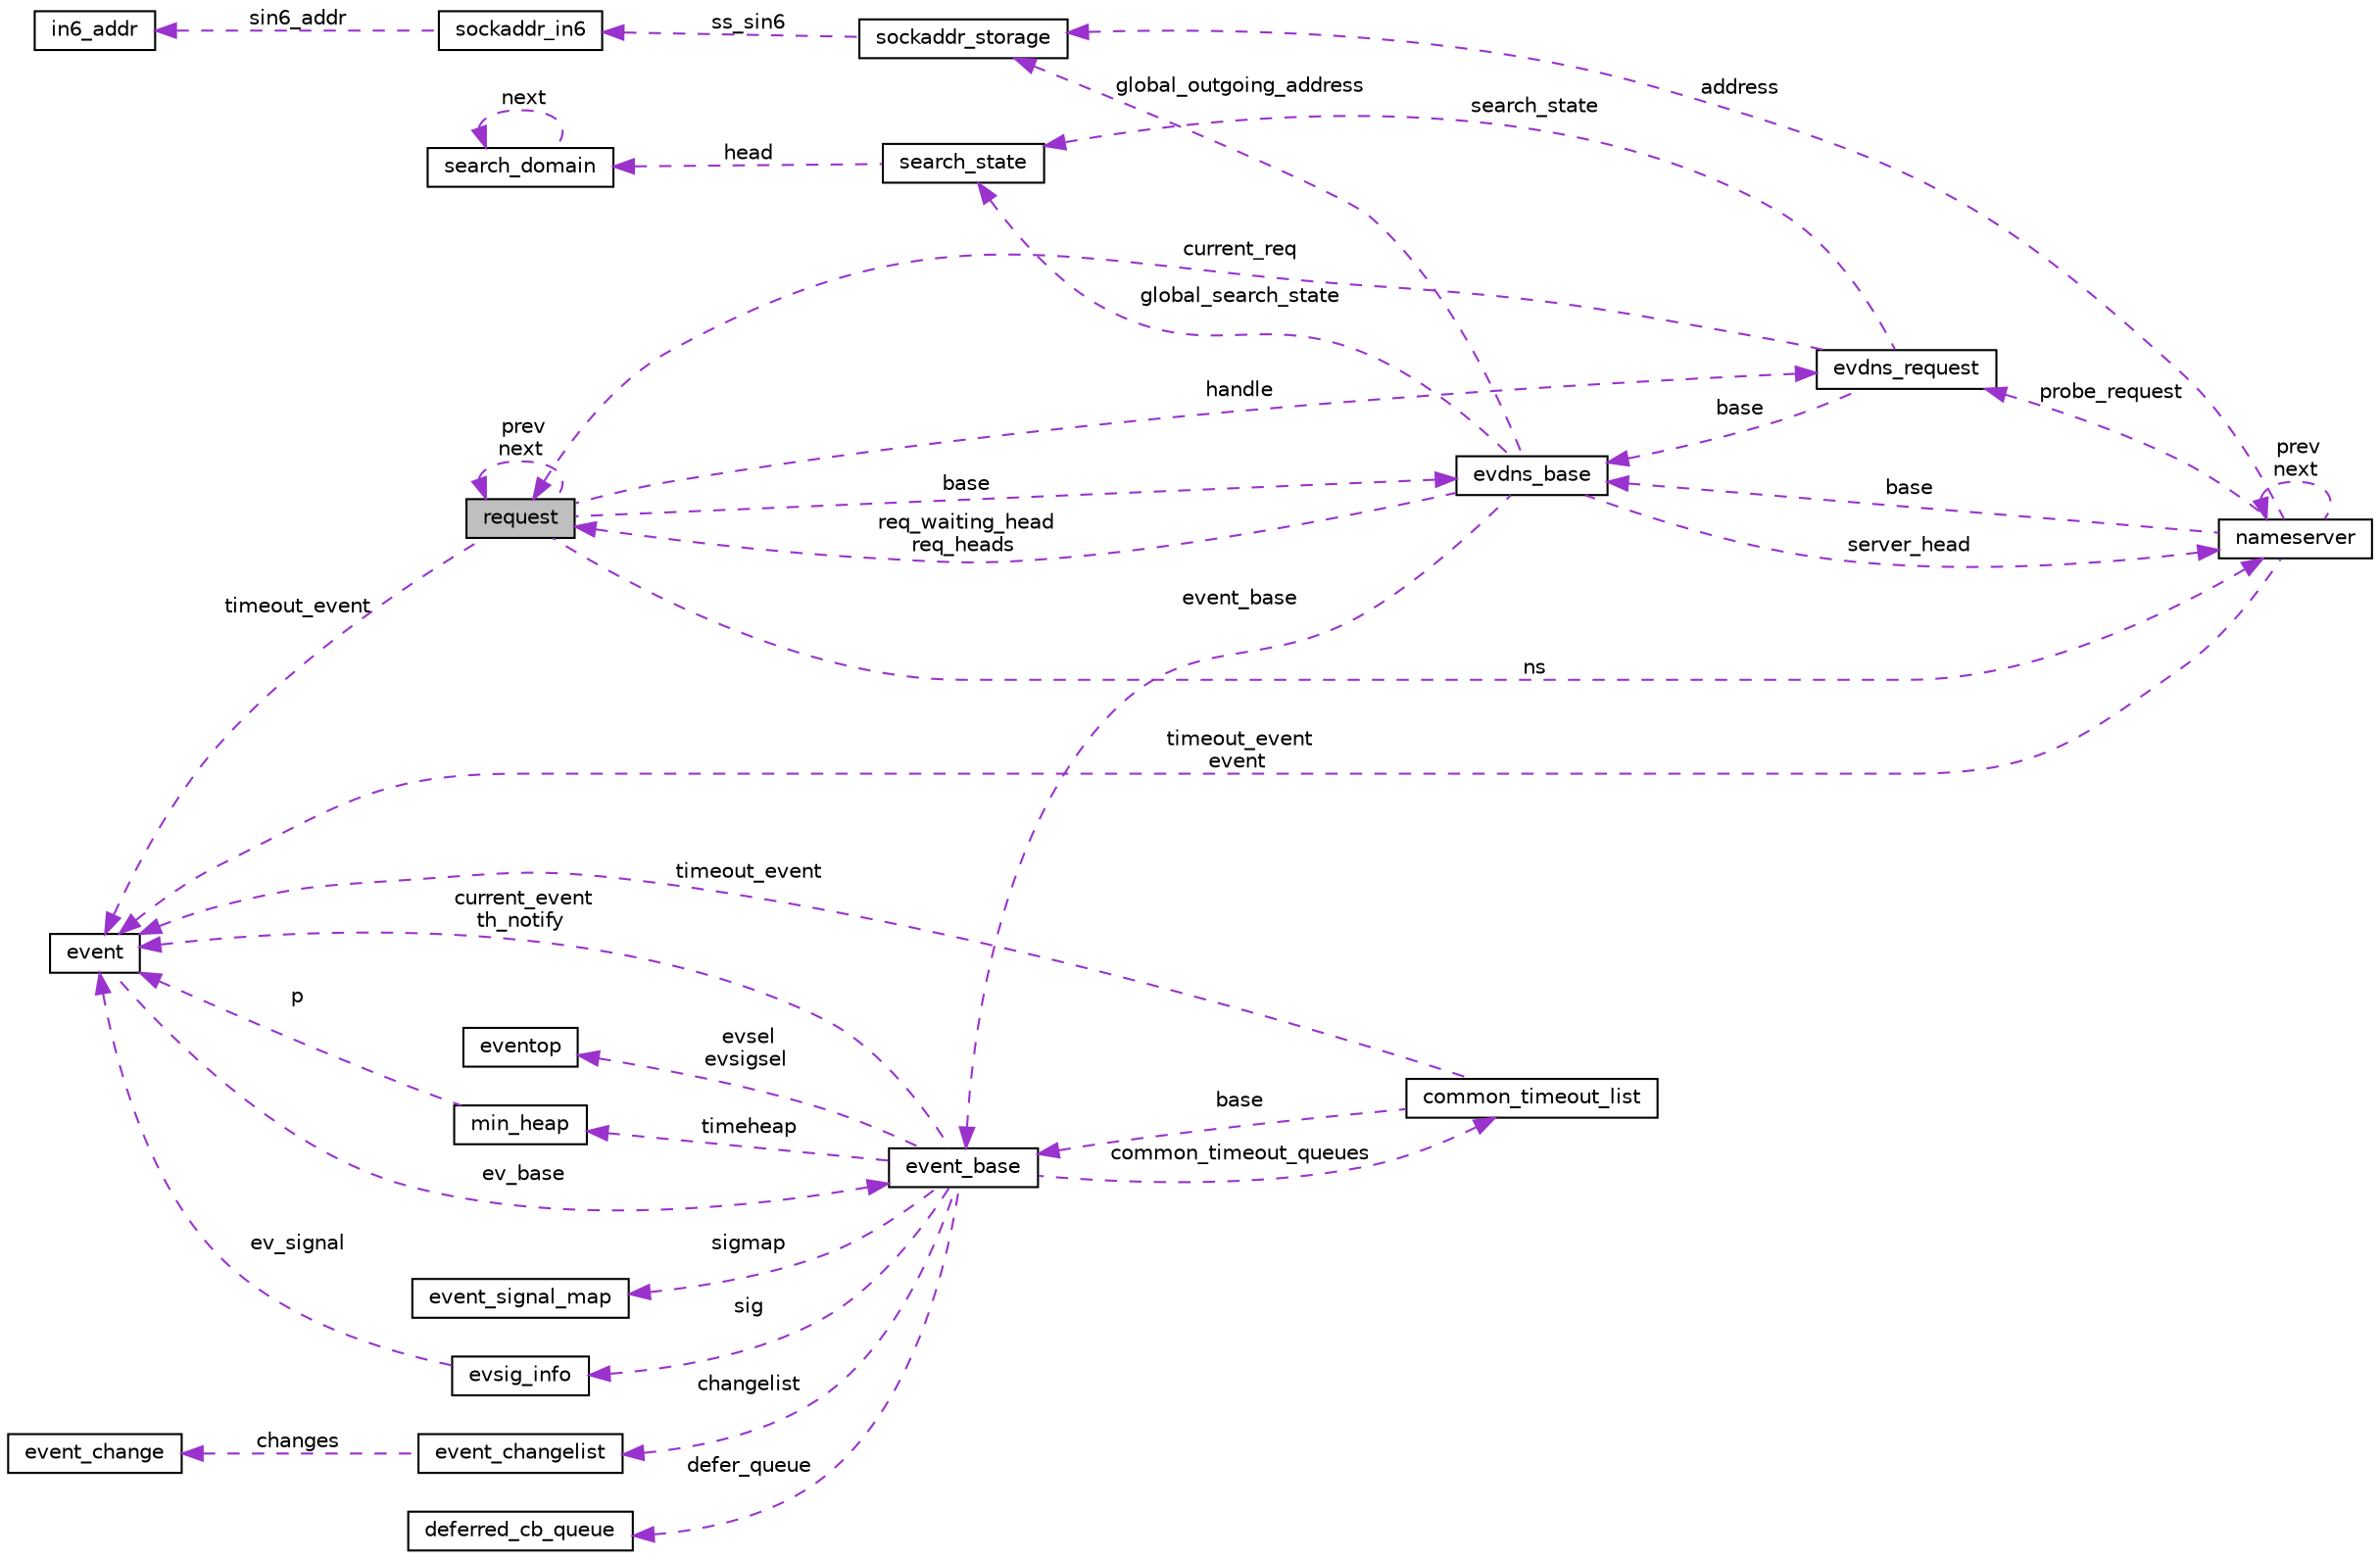 digraph G
{
  edge [fontname="Helvetica",fontsize="10",labelfontname="Helvetica",labelfontsize="10"];
  node [fontname="Helvetica",fontsize="10",shape=record];
  rankdir="LR";
  Node1 [label="request",height=0.2,width=0.4,color="black", fillcolor="grey75", style="filled" fontcolor="black"];
  Node2 -> Node1 [dir="back",color="darkorchid3",fontsize="10",style="dashed",label=" base" ,fontname="Helvetica"];
  Node2 [label="evdns_base",height=0.2,width=0.4,color="black", fillcolor="white", style="filled",URL="$structevdns__base.html"];
  Node3 -> Node2 [dir="back",color="darkorchid3",fontsize="10",style="dashed",label=" global_outgoing_address" ,fontname="Helvetica"];
  Node3 [label="sockaddr_storage",height=0.2,width=0.4,color="black", fillcolor="white", style="filled",URL="$structsockaddr__storage.html"];
  Node4 -> Node3 [dir="back",color="darkorchid3",fontsize="10",style="dashed",label=" ss_sin6" ,fontname="Helvetica"];
  Node4 [label="sockaddr_in6",height=0.2,width=0.4,color="black", fillcolor="white", style="filled",URL="$structsockaddr__in6.html"];
  Node5 -> Node4 [dir="back",color="darkorchid3",fontsize="10",style="dashed",label=" sin6_addr" ,fontname="Helvetica"];
  Node5 [label="in6_addr",height=0.2,width=0.4,color="black", fillcolor="white", style="filled",URL="$structin6__addr.html"];
  Node6 -> Node2 [dir="back",color="darkorchid3",fontsize="10",style="dashed",label=" server_head" ,fontname="Helvetica"];
  Node6 [label="nameserver",height=0.2,width=0.4,color="black", fillcolor="white", style="filled",URL="$structnameserver.html"];
  Node2 -> Node6 [dir="back",color="darkorchid3",fontsize="10",style="dashed",label=" base" ,fontname="Helvetica"];
  Node7 -> Node6 [dir="back",color="darkorchid3",fontsize="10",style="dashed",label=" timeout_event\nevent" ,fontname="Helvetica"];
  Node7 [label="event",height=0.2,width=0.4,color="black", fillcolor="white", style="filled",URL="$structevent.html"];
  Node8 -> Node7 [dir="back",color="darkorchid3",fontsize="10",style="dashed",label=" ev_base" ,fontname="Helvetica"];
  Node8 [label="event_base",height=0.2,width=0.4,color="black", fillcolor="white", style="filled",URL="$structevent__base.html"];
  Node9 -> Node8 [dir="back",color="darkorchid3",fontsize="10",style="dashed",label=" evsel\nevsigsel" ,fontname="Helvetica"];
  Node9 [label="eventop",height=0.2,width=0.4,color="black", fillcolor="white", style="filled",URL="$structeventop.html"];
  Node10 -> Node8 [dir="back",color="darkorchid3",fontsize="10",style="dashed",label=" sig" ,fontname="Helvetica"];
  Node10 [label="evsig_info",height=0.2,width=0.4,color="black", fillcolor="white", style="filled",URL="$structevsig__info.html"];
  Node7 -> Node10 [dir="back",color="darkorchid3",fontsize="10",style="dashed",label=" ev_signal" ,fontname="Helvetica"];
  Node11 -> Node8 [dir="back",color="darkorchid3",fontsize="10",style="dashed",label=" timeheap" ,fontname="Helvetica"];
  Node11 [label="min_heap",height=0.2,width=0.4,color="black", fillcolor="white", style="filled",URL="$structmin__heap.html"];
  Node7 -> Node11 [dir="back",color="darkorchid3",fontsize="10",style="dashed",label=" p" ,fontname="Helvetica"];
  Node12 -> Node8 [dir="back",color="darkorchid3",fontsize="10",style="dashed",label=" defer_queue" ,fontname="Helvetica"];
  Node12 [label="deferred_cb_queue",height=0.2,width=0.4,color="black", fillcolor="white", style="filled",URL="$structdeferred__cb__queue.html"];
  Node7 -> Node8 [dir="back",color="darkorchid3",fontsize="10",style="dashed",label=" current_event\nth_notify" ,fontname="Helvetica"];
  Node13 -> Node8 [dir="back",color="darkorchid3",fontsize="10",style="dashed",label=" common_timeout_queues" ,fontname="Helvetica"];
  Node13 [label="common_timeout_list",height=0.2,width=0.4,color="black", fillcolor="white", style="filled",URL="$structcommon__timeout__list.html"];
  Node7 -> Node13 [dir="back",color="darkorchid3",fontsize="10",style="dashed",label=" timeout_event" ,fontname="Helvetica"];
  Node8 -> Node13 [dir="back",color="darkorchid3",fontsize="10",style="dashed",label=" base" ,fontname="Helvetica"];
  Node14 -> Node8 [dir="back",color="darkorchid3",fontsize="10",style="dashed",label=" sigmap" ,fontname="Helvetica"];
  Node14 [label="event_signal_map",height=0.2,width=0.4,color="black", fillcolor="white", style="filled",URL="$structevent__signal__map.html"];
  Node15 -> Node8 [dir="back",color="darkorchid3",fontsize="10",style="dashed",label=" changelist" ,fontname="Helvetica"];
  Node15 [label="event_changelist",height=0.2,width=0.4,color="black", fillcolor="white", style="filled",URL="$structevent__changelist.html"];
  Node16 -> Node15 [dir="back",color="darkorchid3",fontsize="10",style="dashed",label=" changes" ,fontname="Helvetica"];
  Node16 [label="event_change",height=0.2,width=0.4,color="black", fillcolor="white", style="filled",URL="$structevent__change.html"];
  Node3 -> Node6 [dir="back",color="darkorchid3",fontsize="10",style="dashed",label=" address" ,fontname="Helvetica"];
  Node17 -> Node6 [dir="back",color="darkorchid3",fontsize="10",style="dashed",label=" probe_request" ,fontname="Helvetica"];
  Node17 [label="evdns_request",height=0.2,width=0.4,color="black", fillcolor="white", style="filled",URL="$structevdns__request.html"];
  Node2 -> Node17 [dir="back",color="darkorchid3",fontsize="10",style="dashed",label=" base" ,fontname="Helvetica"];
  Node1 -> Node17 [dir="back",color="darkorchid3",fontsize="10",style="dashed",label=" current_req" ,fontname="Helvetica"];
  Node18 -> Node17 [dir="back",color="darkorchid3",fontsize="10",style="dashed",label=" search_state" ,fontname="Helvetica"];
  Node18 [label="search_state",height=0.2,width=0.4,color="black", fillcolor="white", style="filled",URL="$structsearch__state.html"];
  Node19 -> Node18 [dir="back",color="darkorchid3",fontsize="10",style="dashed",label=" head" ,fontname="Helvetica"];
  Node19 [label="search_domain",height=0.2,width=0.4,color="black", fillcolor="white", style="filled",URL="$structsearch__domain.html"];
  Node19 -> Node19 [dir="back",color="darkorchid3",fontsize="10",style="dashed",label=" next" ,fontname="Helvetica"];
  Node6 -> Node6 [dir="back",color="darkorchid3",fontsize="10",style="dashed",label=" prev\nnext" ,fontname="Helvetica"];
  Node1 -> Node2 [dir="back",color="darkorchid3",fontsize="10",style="dashed",label=" req_waiting_head\nreq_heads" ,fontname="Helvetica"];
  Node18 -> Node2 [dir="back",color="darkorchid3",fontsize="10",style="dashed",label=" global_search_state" ,fontname="Helvetica"];
  Node8 -> Node2 [dir="back",color="darkorchid3",fontsize="10",style="dashed",label=" event_base" ,fontname="Helvetica"];
  Node7 -> Node1 [dir="back",color="darkorchid3",fontsize="10",style="dashed",label=" timeout_event" ,fontname="Helvetica"];
  Node17 -> Node1 [dir="back",color="darkorchid3",fontsize="10",style="dashed",label=" handle" ,fontname="Helvetica"];
  Node6 -> Node1 [dir="back",color="darkorchid3",fontsize="10",style="dashed",label=" ns" ,fontname="Helvetica"];
  Node1 -> Node1 [dir="back",color="darkorchid3",fontsize="10",style="dashed",label=" prev\nnext" ,fontname="Helvetica"];
}
